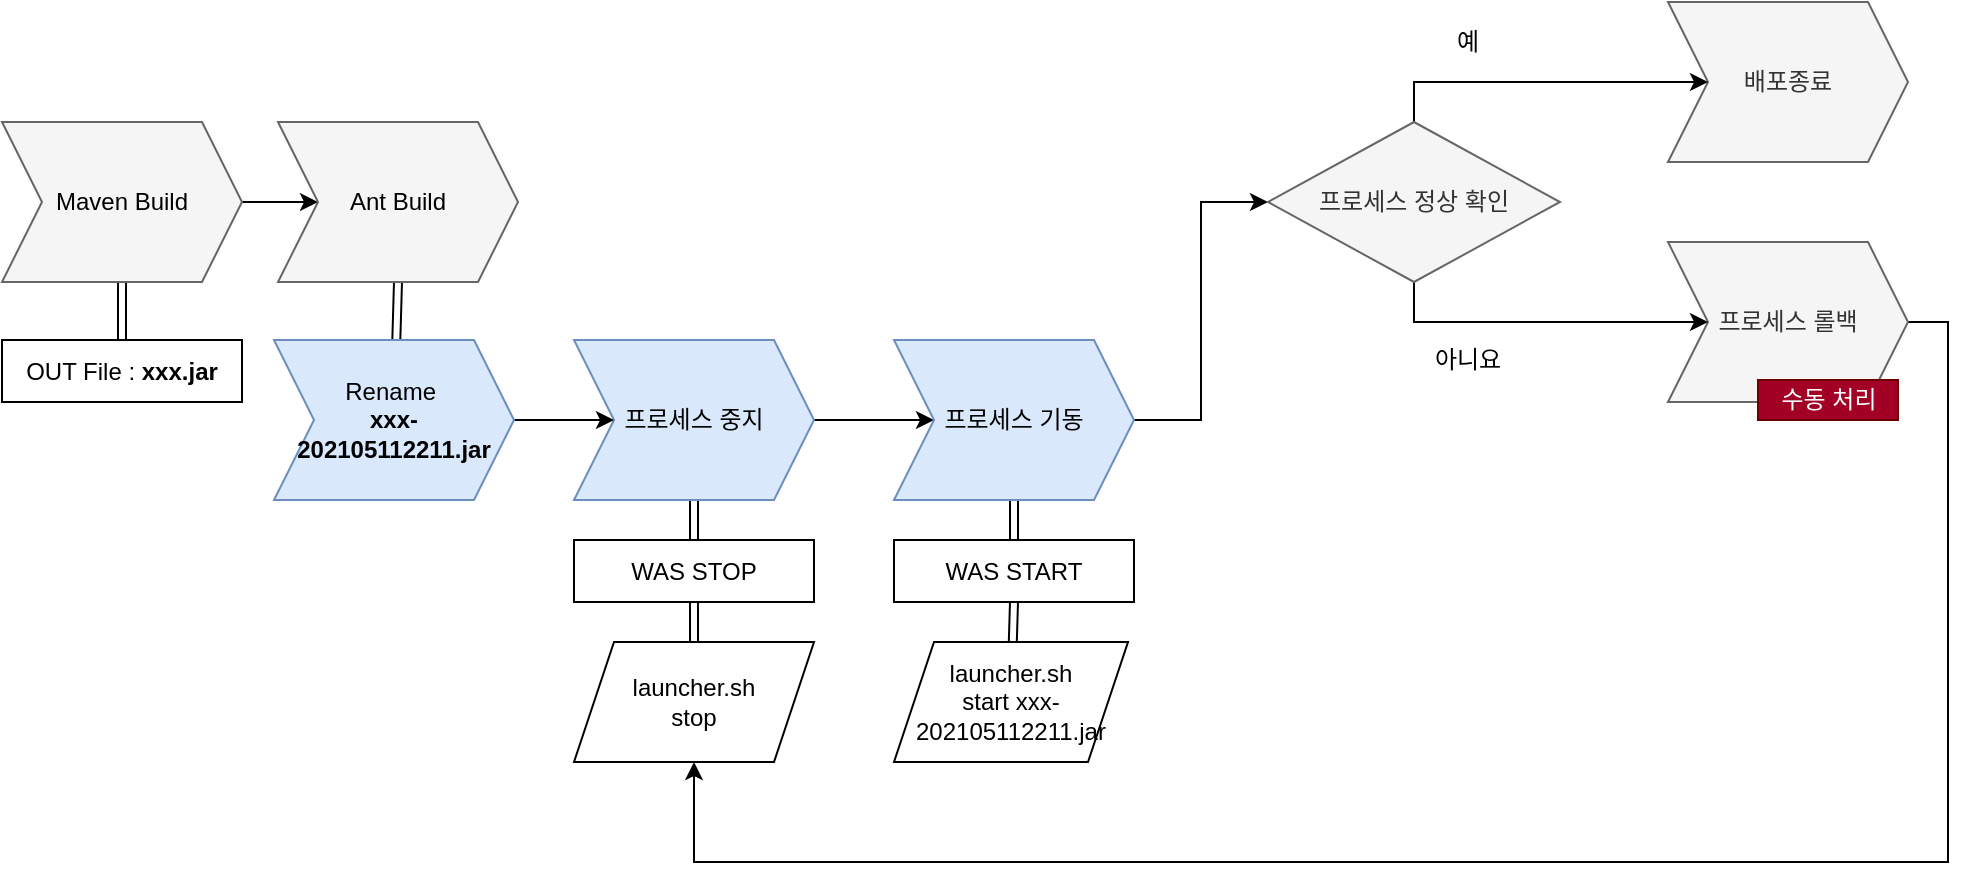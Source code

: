 <mxfile version="14.6.13" type="device"><diagram name="Page-1" id="c7558073-3199-34d8-9f00-42111426c3f3"><mxGraphModel dx="1368" dy="946" grid="1" gridSize="10" guides="1" tooltips="1" connect="1" arrows="1" fold="1" page="1" pageScale="1" pageWidth="826" pageHeight="1169" background="#ffffff" math="0" shadow="0"><root><mxCell id="0"/><mxCell id="1" parent="0"/><mxCell id="zkon2FLHCMplv2DIWmyG-37" style="edgeStyle=none;rounded=0;orthogonalLoop=1;jettySize=auto;html=1;exitX=1;exitY=0.5;exitDx=0;exitDy=0;fontColor=#000000;strokeColor=#000000;strokeWidth=1;entryX=0;entryY=0.5;entryDx=0;entryDy=0;" parent="1" source="K-9h3EGSfdCgL2V_58wx-111" target="K-9h3EGSfdCgL2V_58wx-114" edge="1"><mxGeometry relative="1" as="geometry"><mxPoint x="503" y="250" as="targetPoint"/></mxGeometry></mxCell><mxCell id="zkon2FLHCMplv2DIWmyG-47" style="edgeStyle=none;rounded=0;orthogonalLoop=1;jettySize=auto;html=1;exitX=0.5;exitY=1;exitDx=0;exitDy=0;entryX=0.5;entryY=0;entryDx=0;entryDy=0;fontColor=#000000;strokeColor=#000000;strokeWidth=1;shape=link;" parent="1" source="K-9h3EGSfdCgL2V_58wx-111" target="zkon2FLHCMplv2DIWmyG-32" edge="1"><mxGeometry relative="1" as="geometry"/></mxCell><mxCell id="K-9h3EGSfdCgL2V_58wx-111" value="프로세스 중지" style="shape=step;perimeter=stepPerimeter;whiteSpace=wrap;html=1;fixedSize=1;strokeWidth=1;fillColor=#dae8fc;strokeColor=#6c8ebf;" parent="1" vertex="1"><mxGeometry x="316" y="209" width="120" height="80" as="geometry"/></mxCell><mxCell id="zkon2FLHCMplv2DIWmyG-48" style="edgeStyle=none;shape=link;rounded=0;orthogonalLoop=1;jettySize=auto;html=1;exitX=0.5;exitY=1;exitDx=0;exitDy=0;entryX=0.5;entryY=0;entryDx=0;entryDy=0;fontColor=#000000;strokeColor=#000000;strokeWidth=1;" parent="1" source="K-9h3EGSfdCgL2V_58wx-114" target="zkon2FLHCMplv2DIWmyG-33" edge="1"><mxGeometry relative="1" as="geometry"/></mxCell><mxCell id="ED1sf08LYjt4d0t0Gdz3-23" style="edgeStyle=orthogonalEdgeStyle;rounded=0;orthogonalLoop=1;jettySize=auto;html=1;exitX=1;exitY=0.5;exitDx=0;exitDy=0;entryX=0;entryY=0.5;entryDx=0;entryDy=0;" parent="1" source="K-9h3EGSfdCgL2V_58wx-114" target="K-9h3EGSfdCgL2V_58wx-127" edge="1"><mxGeometry relative="1" as="geometry"><mxPoint x="623" y="140" as="targetPoint"/></mxGeometry></mxCell><mxCell id="K-9h3EGSfdCgL2V_58wx-114" value="프로세스 기동" style="shape=step;perimeter=stepPerimeter;whiteSpace=wrap;html=1;fixedSize=1;strokeWidth=1;fillColor=#dae8fc;strokeColor=#6c8ebf;" parent="1" vertex="1"><mxGeometry x="476" y="209" width="120" height="80" as="geometry"/></mxCell><mxCell id="ED1sf08LYjt4d0t0Gdz3-24" style="edgeStyle=orthogonalEdgeStyle;rounded=0;orthogonalLoop=1;jettySize=auto;html=1;exitX=1;exitY=0.5;exitDx=0;exitDy=0;entryX=0.5;entryY=1;entryDx=0;entryDy=0;" parent="1" source="K-9h3EGSfdCgL2V_58wx-121" target="zkon2FLHCMplv2DIWmyG-20" edge="1"><mxGeometry relative="1" as="geometry"><mxPoint x="913" y="300" as="targetPoint"/><Array as="points"><mxPoint x="1003" y="200"/><mxPoint x="1003" y="470"/><mxPoint x="376" y="470"/></Array></mxGeometry></mxCell><mxCell id="K-9h3EGSfdCgL2V_58wx-121" value="프로세스 롤백" style="shape=step;perimeter=stepPerimeter;whiteSpace=wrap;html=1;fixedSize=1;strokeWidth=1;fillColor=#f5f5f5;strokeColor=#666666;fontColor=#333333;" parent="1" vertex="1"><mxGeometry x="863" y="160" width="120" height="80" as="geometry"/></mxCell><mxCell id="K-9h3EGSfdCgL2V_58wx-123" value="배포종료" style="shape=step;perimeter=stepPerimeter;whiteSpace=wrap;html=1;fixedSize=1;strokeWidth=1;fillColor=#f5f5f5;strokeColor=#666666;fontColor=#333333;" parent="1" vertex="1"><mxGeometry x="863" y="40" width="120" height="80" as="geometry"/></mxCell><mxCell id="ED1sf08LYjt4d0t0Gdz3-15" style="edgeStyle=orthogonalEdgeStyle;rounded=0;orthogonalLoop=1;jettySize=auto;html=1;exitX=0.5;exitY=0;exitDx=0;exitDy=0;entryX=0;entryY=0.5;entryDx=0;entryDy=0;" parent="1" source="K-9h3EGSfdCgL2V_58wx-127" target="K-9h3EGSfdCgL2V_58wx-123" edge="1"><mxGeometry relative="1" as="geometry"/></mxCell><mxCell id="ED1sf08LYjt4d0t0Gdz3-19" style="edgeStyle=orthogonalEdgeStyle;rounded=0;orthogonalLoop=1;jettySize=auto;html=1;exitX=0.5;exitY=1;exitDx=0;exitDy=0;" parent="1" source="K-9h3EGSfdCgL2V_58wx-127" target="K-9h3EGSfdCgL2V_58wx-121" edge="1"><mxGeometry relative="1" as="geometry"/></mxCell><mxCell id="K-9h3EGSfdCgL2V_58wx-127" value="프로세스 정상 확인" style="rhombus;whiteSpace=wrap;html=1;strokeWidth=1;fillColor=#f5f5f5;strokeColor=#666666;fontColor=#333333;" parent="1" vertex="1"><mxGeometry x="663" y="100" width="146" height="80" as="geometry"/></mxCell><mxCell id="zkon2FLHCMplv2DIWmyG-20" value="launcher.sh&lt;br&gt;stop" style="shape=parallelogram;perimeter=parallelogramPerimeter;whiteSpace=wrap;html=1;fixedSize=1;strokeWidth=1;" parent="1" vertex="1"><mxGeometry x="316" y="360" width="120" height="60" as="geometry"/></mxCell><mxCell id="zkon2FLHCMplv2DIWmyG-41" style="edgeStyle=none;rounded=0;orthogonalLoop=1;jettySize=auto;html=1;exitX=0.5;exitY=1;exitDx=0;exitDy=0;entryX=0.5;entryY=0;entryDx=0;entryDy=0;fontColor=#000000;strokeWidth=1;shape=link;" parent="1" source="zkon2FLHCMplv2DIWmyG-29" target="zkon2FLHCMplv2DIWmyG-40" edge="1"><mxGeometry relative="1" as="geometry"/></mxCell><mxCell id="ED1sf08LYjt4d0t0Gdz3-21" style="edgeStyle=orthogonalEdgeStyle;rounded=0;orthogonalLoop=1;jettySize=auto;html=1;exitX=1;exitY=0.5;exitDx=0;exitDy=0;" parent="1" source="zkon2FLHCMplv2DIWmyG-29" target="zkon2FLHCMplv2DIWmyG-30" edge="1"><mxGeometry relative="1" as="geometry"/></mxCell><mxCell id="zkon2FLHCMplv2DIWmyG-29" value="&lt;font color=&quot;#000000&quot;&gt;Maven Build&lt;/font&gt;" style="shape=step;perimeter=stepPerimeter;whiteSpace=wrap;html=1;fixedSize=1;fontColor=#333333;strokeWidth=1;fillColor=#f5f5f5;strokeColor=#666666;" parent="1" vertex="1"><mxGeometry x="30" y="100" width="120" height="80" as="geometry"/></mxCell><mxCell id="zkon2FLHCMplv2DIWmyG-44" style="edgeStyle=none;shape=link;rounded=0;orthogonalLoop=1;jettySize=auto;html=1;exitX=0.5;exitY=1;exitDx=0;exitDy=0;fontColor=#000000;strokeColor=#000000;strokeWidth=1;" parent="1" source="zkon2FLHCMplv2DIWmyG-30" target="zkon2FLHCMplv2DIWmyG-43" edge="1"><mxGeometry relative="1" as="geometry"/></mxCell><mxCell id="zkon2FLHCMplv2DIWmyG-30" value="&lt;font color=&quot;#000000&quot;&gt;Ant Build&lt;/font&gt;" style="shape=step;perimeter=stepPerimeter;whiteSpace=wrap;html=1;fixedSize=1;fontColor=#333333;strokeWidth=1;fillColor=#f5f5f5;strokeColor=#666666;" parent="1" vertex="1"><mxGeometry x="168" y="100" width="120" height="80" as="geometry"/></mxCell><mxCell id="zkon2FLHCMplv2DIWmyG-49" style="edgeStyle=none;shape=link;rounded=0;orthogonalLoop=1;jettySize=auto;html=1;exitX=0.5;exitY=1;exitDx=0;exitDy=0;entryX=0.5;entryY=0;entryDx=0;entryDy=0;fontColor=#000000;strokeColor=#000000;strokeWidth=1;" parent="1" source="zkon2FLHCMplv2DIWmyG-32" target="zkon2FLHCMplv2DIWmyG-20" edge="1"><mxGeometry relative="1" as="geometry"/></mxCell><mxCell id="zkon2FLHCMplv2DIWmyG-32" value="WAS STOP" style="rounded=0;whiteSpace=wrap;html=1;strokeWidth=1;" parent="1" vertex="1"><mxGeometry x="316" y="309" width="120" height="31" as="geometry"/></mxCell><mxCell id="zkon2FLHCMplv2DIWmyG-50" style="edgeStyle=none;shape=link;rounded=0;orthogonalLoop=1;jettySize=auto;html=1;exitX=0.5;exitY=1;exitDx=0;exitDy=0;fontColor=#000000;strokeColor=#000000;strokeWidth=1;" parent="1" source="zkon2FLHCMplv2DIWmyG-33" target="zkon2FLHCMplv2DIWmyG-38" edge="1"><mxGeometry relative="1" as="geometry"/></mxCell><mxCell id="zkon2FLHCMplv2DIWmyG-33" value="WAS START" style="rounded=0;whiteSpace=wrap;html=1;strokeWidth=1;" parent="1" vertex="1"><mxGeometry x="476" y="309" width="120" height="31" as="geometry"/></mxCell><mxCell id="zkon2FLHCMplv2DIWmyG-38" value="launcher.sh&lt;br&gt;start xxx-202105112211.jar" style="shape=parallelogram;perimeter=parallelogramPerimeter;whiteSpace=wrap;html=1;fixedSize=1;strokeWidth=1;" parent="1" vertex="1"><mxGeometry x="476" y="360" width="117" height="60" as="geometry"/></mxCell><mxCell id="zkon2FLHCMplv2DIWmyG-40" value="OUT File : &lt;b&gt;xxx.jar&lt;/b&gt;" style="rounded=0;whiteSpace=wrap;html=1;strokeWidth=1;" parent="1" vertex="1"><mxGeometry x="30" y="209" width="120" height="31" as="geometry"/></mxCell><mxCell id="zkon2FLHCMplv2DIWmyG-46" style="edgeStyle=none;rounded=0;orthogonalLoop=1;jettySize=auto;html=1;exitX=1;exitY=0.5;exitDx=0;exitDy=0;entryX=0;entryY=0.5;entryDx=0;entryDy=0;fontColor=#000000;strokeColor=#000000;strokeWidth=1;" parent="1" source="zkon2FLHCMplv2DIWmyG-43" target="K-9h3EGSfdCgL2V_58wx-111" edge="1"><mxGeometry relative="1" as="geometry"/></mxCell><mxCell id="zkon2FLHCMplv2DIWmyG-43" value="Rename&amp;nbsp;&lt;br&gt;&lt;b&gt;xxx-202105112211.jar&lt;/b&gt;" style="shape=step;perimeter=stepPerimeter;whiteSpace=wrap;html=1;fixedSize=1;strokeWidth=1;fillColor=#dae8fc;strokeColor=#6c8ebf;" parent="1" vertex="1"><mxGeometry x="166" y="209" width="120" height="80" as="geometry"/></mxCell><mxCell id="ED1sf08LYjt4d0t0Gdz3-16" value="예" style="text;html=1;strokeColor=none;fillColor=none;align=center;verticalAlign=middle;whiteSpace=wrap;rounded=0;" parent="1" vertex="1"><mxGeometry x="743" y="50" width="40" height="20" as="geometry"/></mxCell><mxCell id="ED1sf08LYjt4d0t0Gdz3-20" value="아니요" style="text;html=1;strokeColor=none;fillColor=none;align=center;verticalAlign=middle;whiteSpace=wrap;rounded=0;" parent="1" vertex="1"><mxGeometry x="743" y="209" width="40" height="20" as="geometry"/></mxCell><mxCell id="oWTzDU0ZZ6P1zT6nkLwp-63" value="수동 처리" style="text;html=1;align=center;verticalAlign=middle;resizable=0;points=[];autosize=1;strokeColor=#6F0000;fillColor=#a20025;fontColor=#ffffff;" vertex="1" parent="1"><mxGeometry x="908" y="229" width="70" height="20" as="geometry"/></mxCell></root></mxGraphModel></diagram></mxfile>